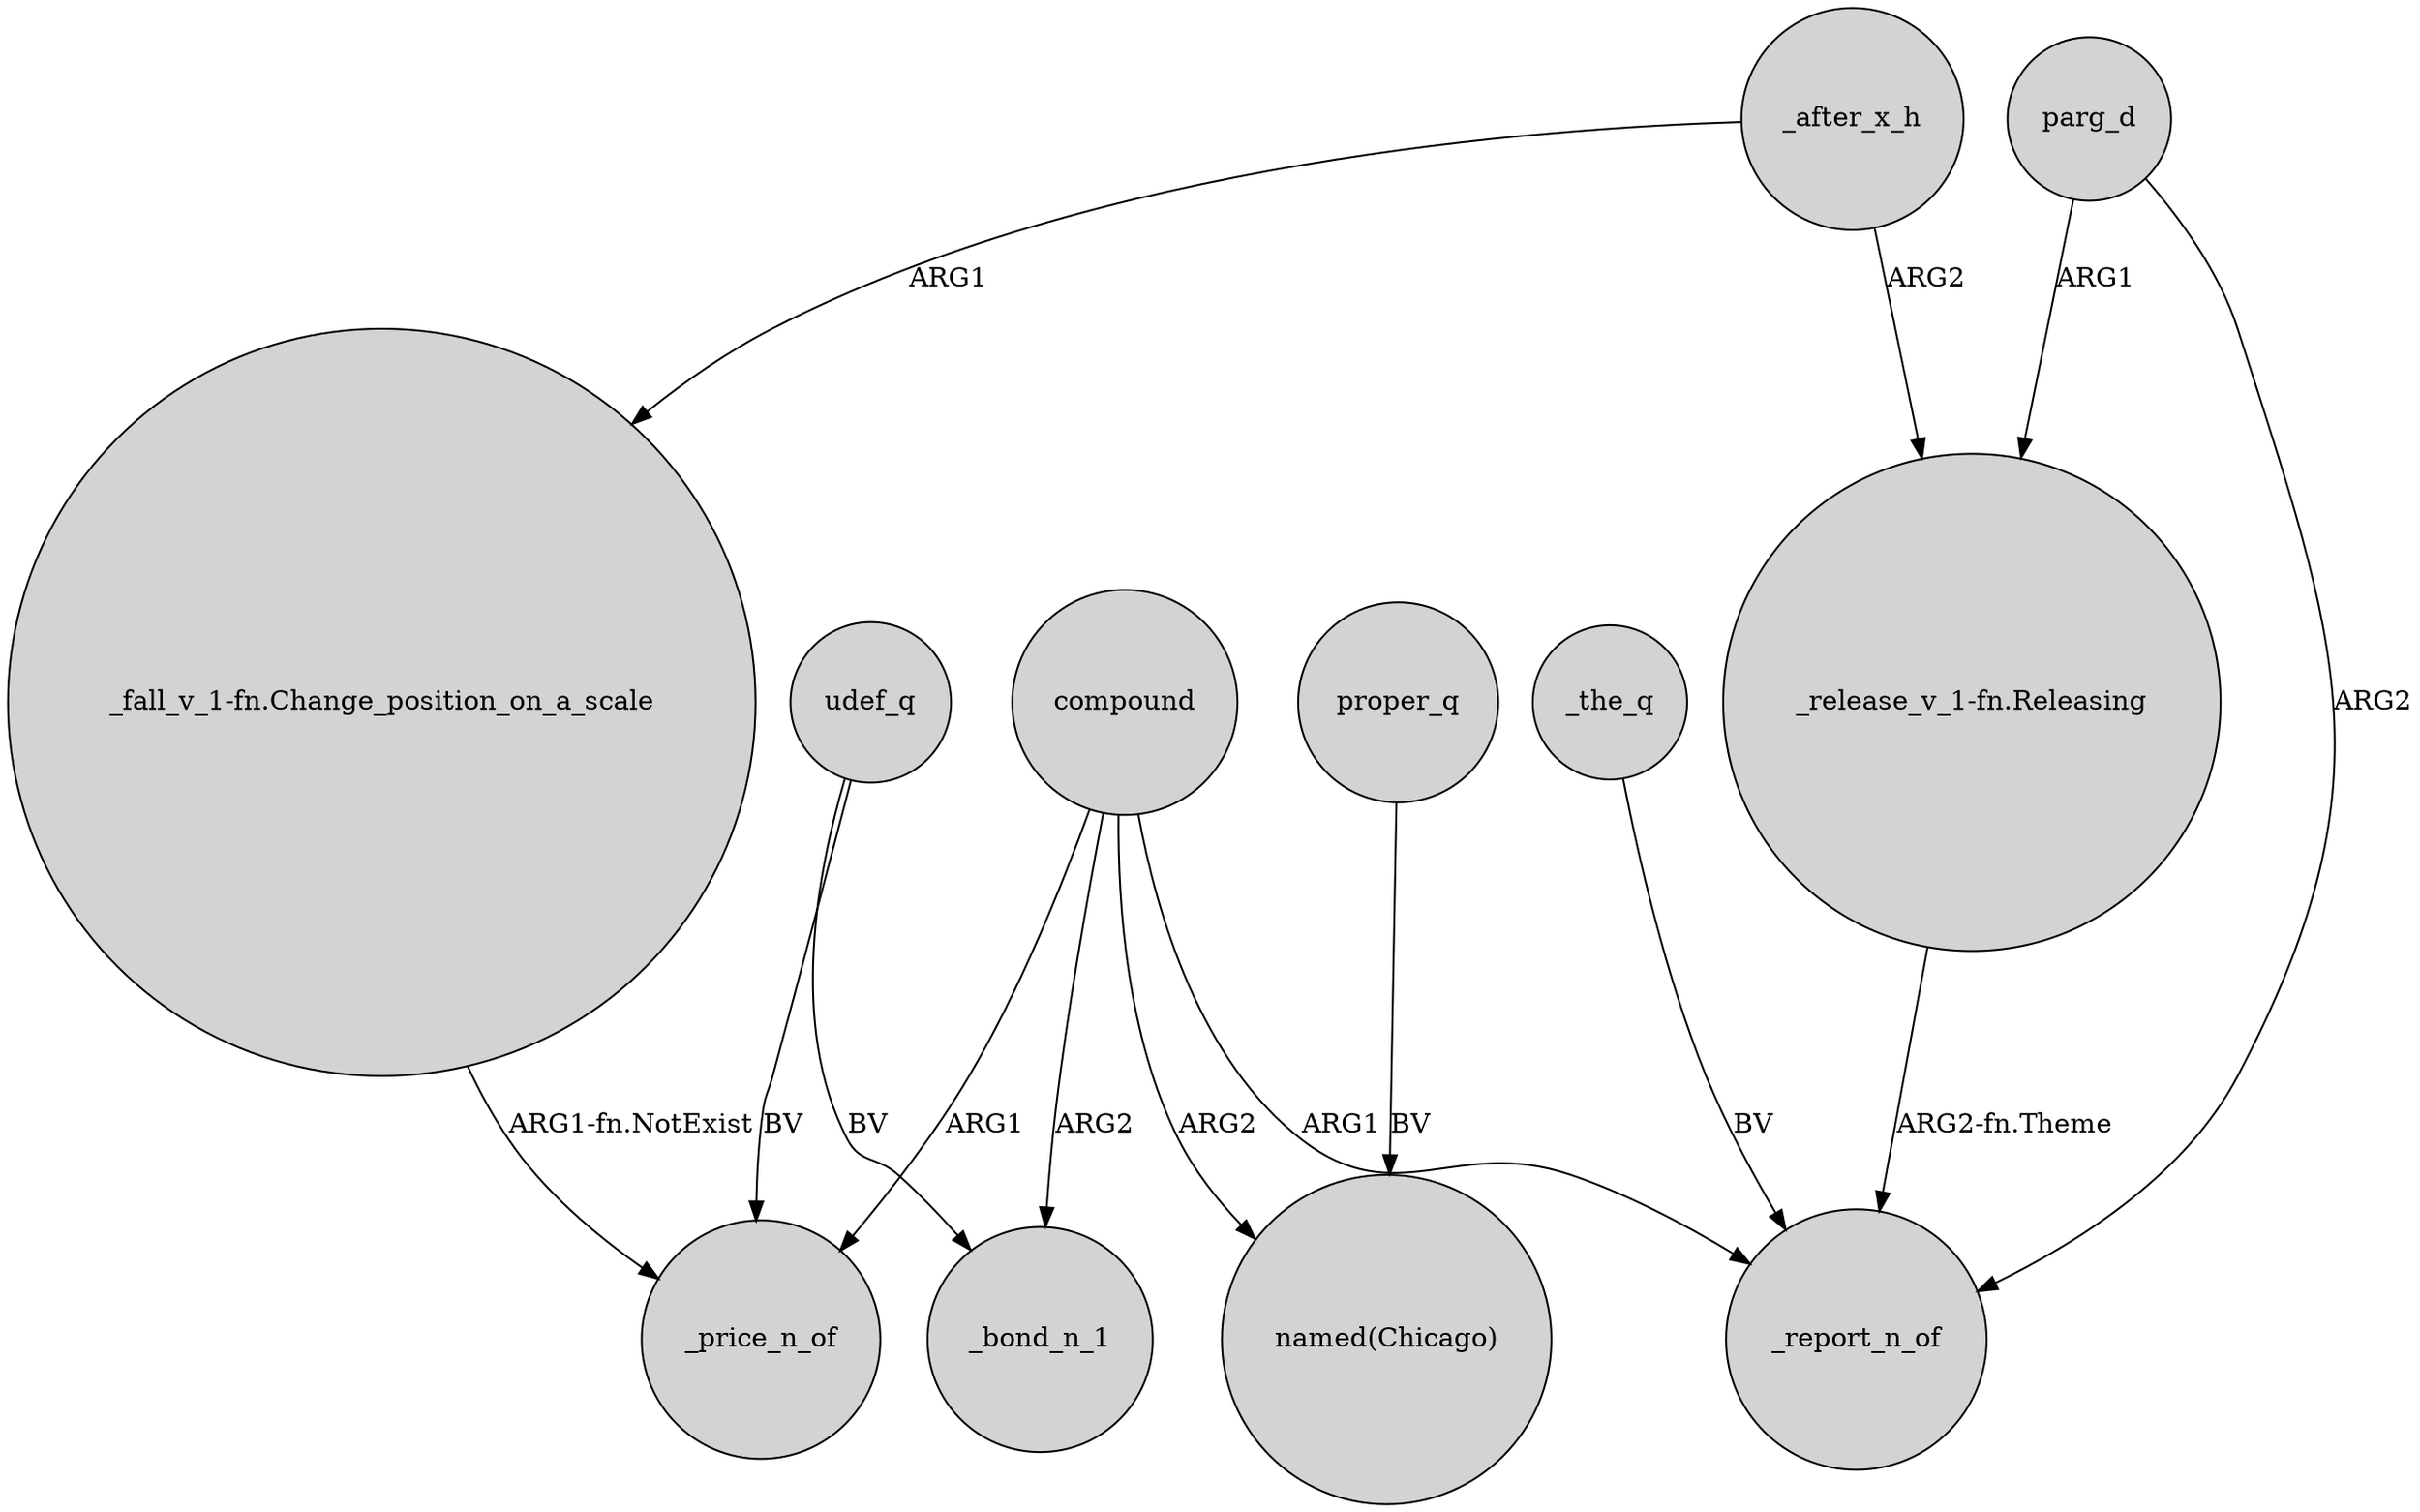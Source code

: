 digraph {
	node [shape=circle style=filled]
	compound -> _bond_n_1 [label=ARG2]
	udef_q -> _bond_n_1 [label=BV]
	compound -> _report_n_of [label=ARG1]
	parg_d -> "_release_v_1-fn.Releasing" [label=ARG1]
	udef_q -> _price_n_of [label=BV]
	_after_x_h -> "_fall_v_1-fn.Change_position_on_a_scale" [label=ARG1]
	_the_q -> _report_n_of [label=BV]
	compound -> _price_n_of [label=ARG1]
	"_fall_v_1-fn.Change_position_on_a_scale" -> _price_n_of [label="ARG1-fn.NotExist"]
	compound -> "named(Chicago)" [label=ARG2]
	parg_d -> _report_n_of [label=ARG2]
	"_release_v_1-fn.Releasing" -> _report_n_of [label="ARG2-fn.Theme"]
	_after_x_h -> "_release_v_1-fn.Releasing" [label=ARG2]
	proper_q -> "named(Chicago)" [label=BV]
}
